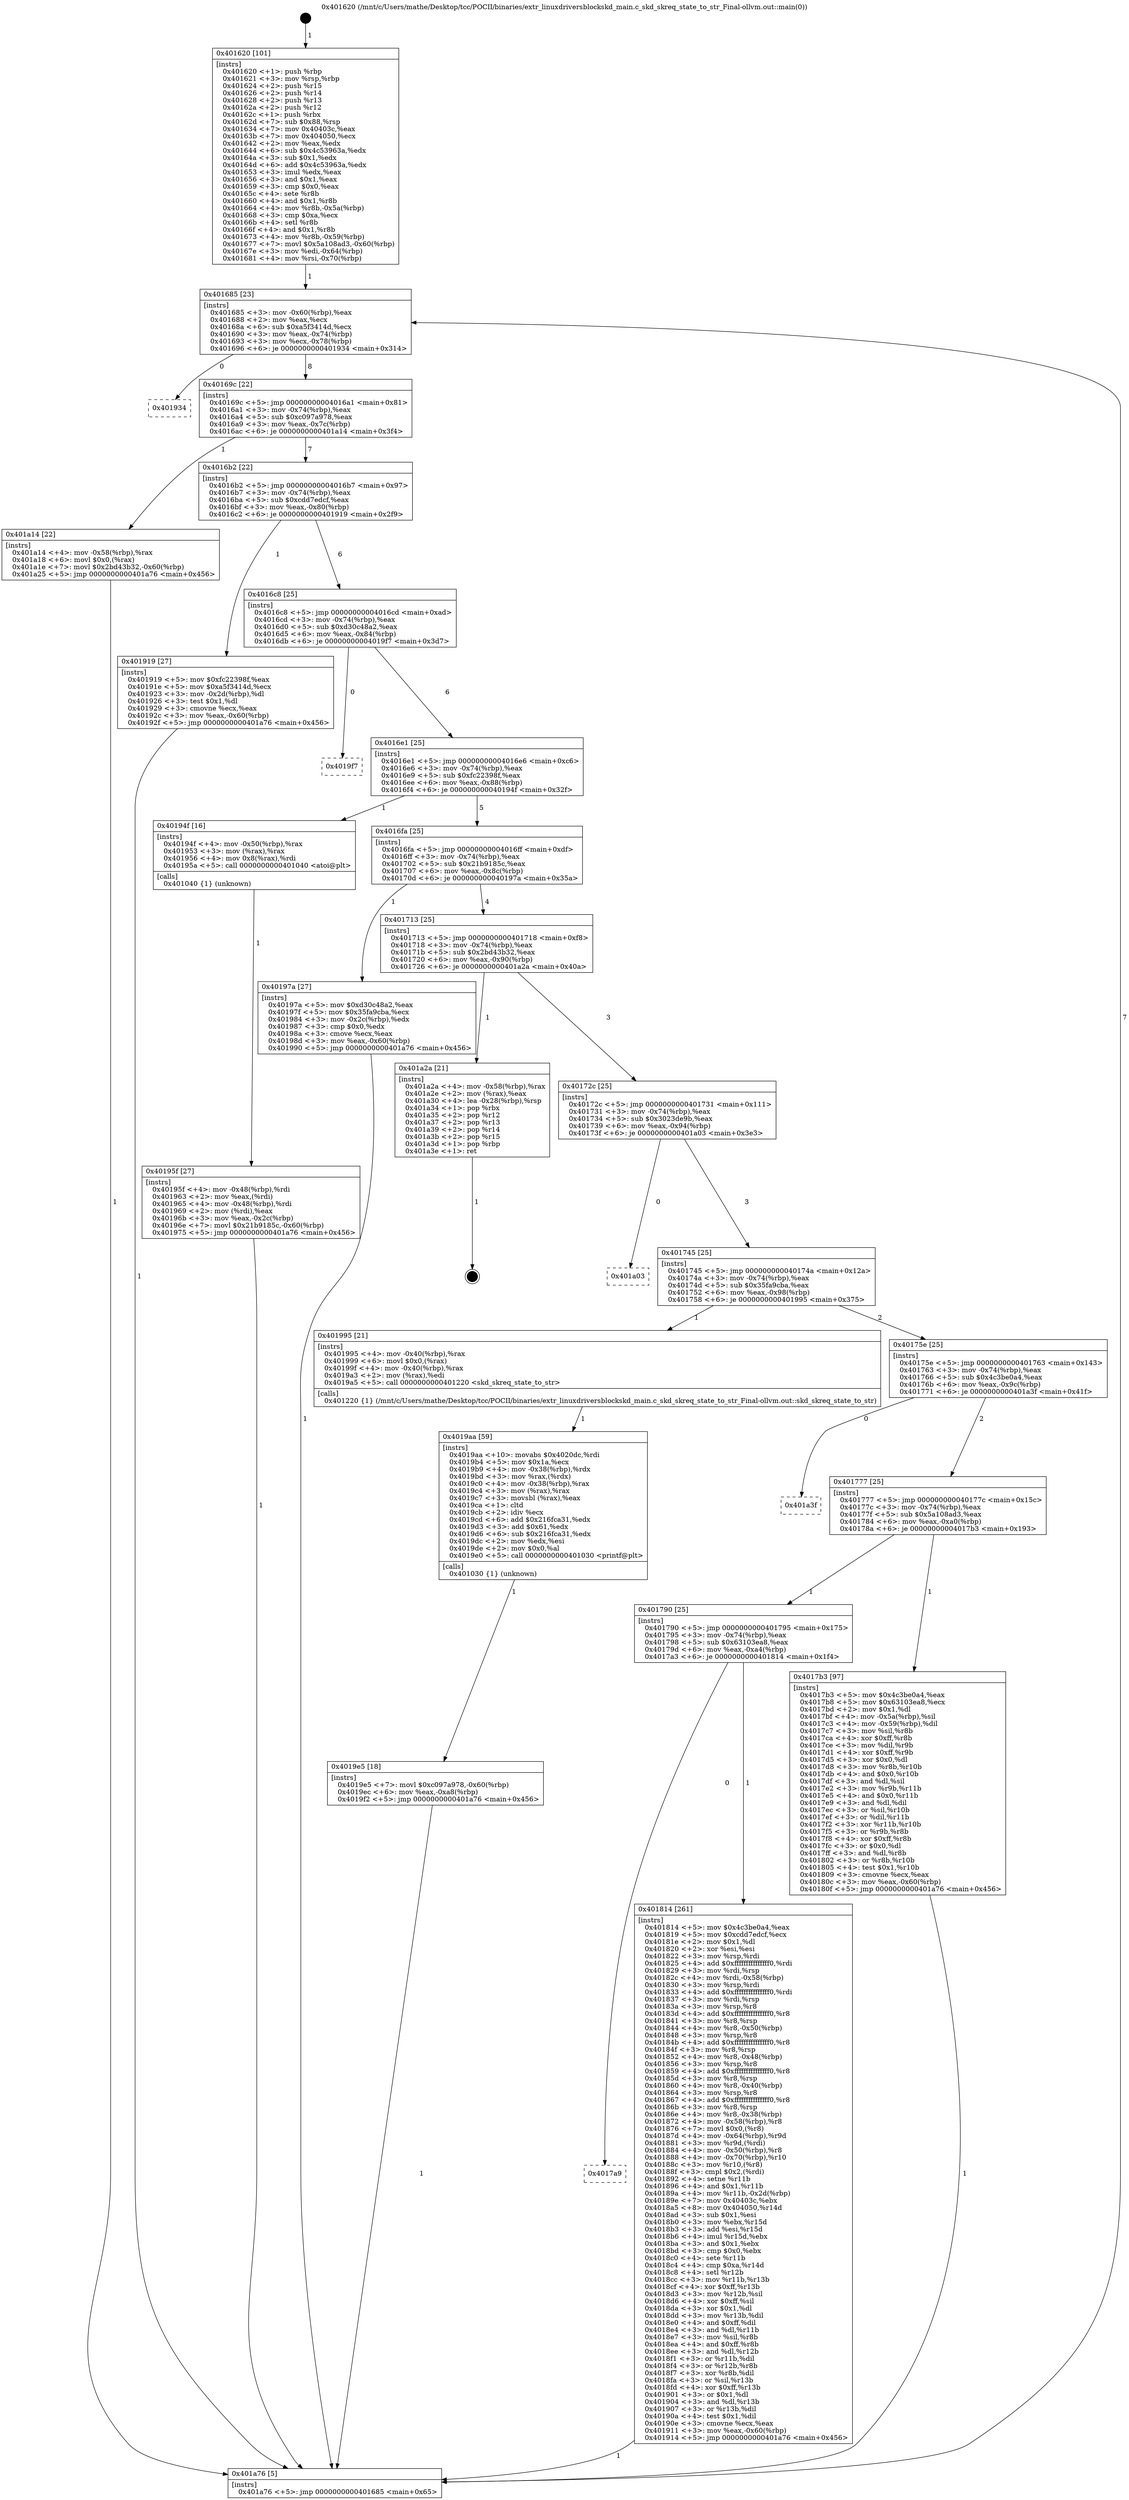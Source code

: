 digraph "0x401620" {
  label = "0x401620 (/mnt/c/Users/mathe/Desktop/tcc/POCII/binaries/extr_linuxdriversblockskd_main.c_skd_skreq_state_to_str_Final-ollvm.out::main(0))"
  labelloc = "t"
  node[shape=record]

  Entry [label="",width=0.3,height=0.3,shape=circle,fillcolor=black,style=filled]
  "0x401685" [label="{
     0x401685 [23]\l
     | [instrs]\l
     &nbsp;&nbsp;0x401685 \<+3\>: mov -0x60(%rbp),%eax\l
     &nbsp;&nbsp;0x401688 \<+2\>: mov %eax,%ecx\l
     &nbsp;&nbsp;0x40168a \<+6\>: sub $0xa5f3414d,%ecx\l
     &nbsp;&nbsp;0x401690 \<+3\>: mov %eax,-0x74(%rbp)\l
     &nbsp;&nbsp;0x401693 \<+3\>: mov %ecx,-0x78(%rbp)\l
     &nbsp;&nbsp;0x401696 \<+6\>: je 0000000000401934 \<main+0x314\>\l
  }"]
  "0x401934" [label="{
     0x401934\l
  }", style=dashed]
  "0x40169c" [label="{
     0x40169c [22]\l
     | [instrs]\l
     &nbsp;&nbsp;0x40169c \<+5\>: jmp 00000000004016a1 \<main+0x81\>\l
     &nbsp;&nbsp;0x4016a1 \<+3\>: mov -0x74(%rbp),%eax\l
     &nbsp;&nbsp;0x4016a4 \<+5\>: sub $0xc097a978,%eax\l
     &nbsp;&nbsp;0x4016a9 \<+3\>: mov %eax,-0x7c(%rbp)\l
     &nbsp;&nbsp;0x4016ac \<+6\>: je 0000000000401a14 \<main+0x3f4\>\l
  }"]
  Exit [label="",width=0.3,height=0.3,shape=circle,fillcolor=black,style=filled,peripheries=2]
  "0x401a14" [label="{
     0x401a14 [22]\l
     | [instrs]\l
     &nbsp;&nbsp;0x401a14 \<+4\>: mov -0x58(%rbp),%rax\l
     &nbsp;&nbsp;0x401a18 \<+6\>: movl $0x0,(%rax)\l
     &nbsp;&nbsp;0x401a1e \<+7\>: movl $0x2bd43b32,-0x60(%rbp)\l
     &nbsp;&nbsp;0x401a25 \<+5\>: jmp 0000000000401a76 \<main+0x456\>\l
  }"]
  "0x4016b2" [label="{
     0x4016b2 [22]\l
     | [instrs]\l
     &nbsp;&nbsp;0x4016b2 \<+5\>: jmp 00000000004016b7 \<main+0x97\>\l
     &nbsp;&nbsp;0x4016b7 \<+3\>: mov -0x74(%rbp),%eax\l
     &nbsp;&nbsp;0x4016ba \<+5\>: sub $0xcdd7edcf,%eax\l
     &nbsp;&nbsp;0x4016bf \<+3\>: mov %eax,-0x80(%rbp)\l
     &nbsp;&nbsp;0x4016c2 \<+6\>: je 0000000000401919 \<main+0x2f9\>\l
  }"]
  "0x4019e5" [label="{
     0x4019e5 [18]\l
     | [instrs]\l
     &nbsp;&nbsp;0x4019e5 \<+7\>: movl $0xc097a978,-0x60(%rbp)\l
     &nbsp;&nbsp;0x4019ec \<+6\>: mov %eax,-0xa8(%rbp)\l
     &nbsp;&nbsp;0x4019f2 \<+5\>: jmp 0000000000401a76 \<main+0x456\>\l
  }"]
  "0x401919" [label="{
     0x401919 [27]\l
     | [instrs]\l
     &nbsp;&nbsp;0x401919 \<+5\>: mov $0xfc22398f,%eax\l
     &nbsp;&nbsp;0x40191e \<+5\>: mov $0xa5f3414d,%ecx\l
     &nbsp;&nbsp;0x401923 \<+3\>: mov -0x2d(%rbp),%dl\l
     &nbsp;&nbsp;0x401926 \<+3\>: test $0x1,%dl\l
     &nbsp;&nbsp;0x401929 \<+3\>: cmovne %ecx,%eax\l
     &nbsp;&nbsp;0x40192c \<+3\>: mov %eax,-0x60(%rbp)\l
     &nbsp;&nbsp;0x40192f \<+5\>: jmp 0000000000401a76 \<main+0x456\>\l
  }"]
  "0x4016c8" [label="{
     0x4016c8 [25]\l
     | [instrs]\l
     &nbsp;&nbsp;0x4016c8 \<+5\>: jmp 00000000004016cd \<main+0xad\>\l
     &nbsp;&nbsp;0x4016cd \<+3\>: mov -0x74(%rbp),%eax\l
     &nbsp;&nbsp;0x4016d0 \<+5\>: sub $0xd30c48a2,%eax\l
     &nbsp;&nbsp;0x4016d5 \<+6\>: mov %eax,-0x84(%rbp)\l
     &nbsp;&nbsp;0x4016db \<+6\>: je 00000000004019f7 \<main+0x3d7\>\l
  }"]
  "0x4019aa" [label="{
     0x4019aa [59]\l
     | [instrs]\l
     &nbsp;&nbsp;0x4019aa \<+10\>: movabs $0x4020dc,%rdi\l
     &nbsp;&nbsp;0x4019b4 \<+5\>: mov $0x1a,%ecx\l
     &nbsp;&nbsp;0x4019b9 \<+4\>: mov -0x38(%rbp),%rdx\l
     &nbsp;&nbsp;0x4019bd \<+3\>: mov %rax,(%rdx)\l
     &nbsp;&nbsp;0x4019c0 \<+4\>: mov -0x38(%rbp),%rax\l
     &nbsp;&nbsp;0x4019c4 \<+3\>: mov (%rax),%rax\l
     &nbsp;&nbsp;0x4019c7 \<+3\>: movsbl (%rax),%eax\l
     &nbsp;&nbsp;0x4019ca \<+1\>: cltd\l
     &nbsp;&nbsp;0x4019cb \<+2\>: idiv %ecx\l
     &nbsp;&nbsp;0x4019cd \<+6\>: add $0x216fca31,%edx\l
     &nbsp;&nbsp;0x4019d3 \<+3\>: add $0x61,%edx\l
     &nbsp;&nbsp;0x4019d6 \<+6\>: sub $0x216fca31,%edx\l
     &nbsp;&nbsp;0x4019dc \<+2\>: mov %edx,%esi\l
     &nbsp;&nbsp;0x4019de \<+2\>: mov $0x0,%al\l
     &nbsp;&nbsp;0x4019e0 \<+5\>: call 0000000000401030 \<printf@plt\>\l
     | [calls]\l
     &nbsp;&nbsp;0x401030 \{1\} (unknown)\l
  }"]
  "0x4019f7" [label="{
     0x4019f7\l
  }", style=dashed]
  "0x4016e1" [label="{
     0x4016e1 [25]\l
     | [instrs]\l
     &nbsp;&nbsp;0x4016e1 \<+5\>: jmp 00000000004016e6 \<main+0xc6\>\l
     &nbsp;&nbsp;0x4016e6 \<+3\>: mov -0x74(%rbp),%eax\l
     &nbsp;&nbsp;0x4016e9 \<+5\>: sub $0xfc22398f,%eax\l
     &nbsp;&nbsp;0x4016ee \<+6\>: mov %eax,-0x88(%rbp)\l
     &nbsp;&nbsp;0x4016f4 \<+6\>: je 000000000040194f \<main+0x32f\>\l
  }"]
  "0x40195f" [label="{
     0x40195f [27]\l
     | [instrs]\l
     &nbsp;&nbsp;0x40195f \<+4\>: mov -0x48(%rbp),%rdi\l
     &nbsp;&nbsp;0x401963 \<+2\>: mov %eax,(%rdi)\l
     &nbsp;&nbsp;0x401965 \<+4\>: mov -0x48(%rbp),%rdi\l
     &nbsp;&nbsp;0x401969 \<+2\>: mov (%rdi),%eax\l
     &nbsp;&nbsp;0x40196b \<+3\>: mov %eax,-0x2c(%rbp)\l
     &nbsp;&nbsp;0x40196e \<+7\>: movl $0x21b9185c,-0x60(%rbp)\l
     &nbsp;&nbsp;0x401975 \<+5\>: jmp 0000000000401a76 \<main+0x456\>\l
  }"]
  "0x40194f" [label="{
     0x40194f [16]\l
     | [instrs]\l
     &nbsp;&nbsp;0x40194f \<+4\>: mov -0x50(%rbp),%rax\l
     &nbsp;&nbsp;0x401953 \<+3\>: mov (%rax),%rax\l
     &nbsp;&nbsp;0x401956 \<+4\>: mov 0x8(%rax),%rdi\l
     &nbsp;&nbsp;0x40195a \<+5\>: call 0000000000401040 \<atoi@plt\>\l
     | [calls]\l
     &nbsp;&nbsp;0x401040 \{1\} (unknown)\l
  }"]
  "0x4016fa" [label="{
     0x4016fa [25]\l
     | [instrs]\l
     &nbsp;&nbsp;0x4016fa \<+5\>: jmp 00000000004016ff \<main+0xdf\>\l
     &nbsp;&nbsp;0x4016ff \<+3\>: mov -0x74(%rbp),%eax\l
     &nbsp;&nbsp;0x401702 \<+5\>: sub $0x21b9185c,%eax\l
     &nbsp;&nbsp;0x401707 \<+6\>: mov %eax,-0x8c(%rbp)\l
     &nbsp;&nbsp;0x40170d \<+6\>: je 000000000040197a \<main+0x35a\>\l
  }"]
  "0x4017a9" [label="{
     0x4017a9\l
  }", style=dashed]
  "0x40197a" [label="{
     0x40197a [27]\l
     | [instrs]\l
     &nbsp;&nbsp;0x40197a \<+5\>: mov $0xd30c48a2,%eax\l
     &nbsp;&nbsp;0x40197f \<+5\>: mov $0x35fa9cba,%ecx\l
     &nbsp;&nbsp;0x401984 \<+3\>: mov -0x2c(%rbp),%edx\l
     &nbsp;&nbsp;0x401987 \<+3\>: cmp $0x0,%edx\l
     &nbsp;&nbsp;0x40198a \<+3\>: cmove %ecx,%eax\l
     &nbsp;&nbsp;0x40198d \<+3\>: mov %eax,-0x60(%rbp)\l
     &nbsp;&nbsp;0x401990 \<+5\>: jmp 0000000000401a76 \<main+0x456\>\l
  }"]
  "0x401713" [label="{
     0x401713 [25]\l
     | [instrs]\l
     &nbsp;&nbsp;0x401713 \<+5\>: jmp 0000000000401718 \<main+0xf8\>\l
     &nbsp;&nbsp;0x401718 \<+3\>: mov -0x74(%rbp),%eax\l
     &nbsp;&nbsp;0x40171b \<+5\>: sub $0x2bd43b32,%eax\l
     &nbsp;&nbsp;0x401720 \<+6\>: mov %eax,-0x90(%rbp)\l
     &nbsp;&nbsp;0x401726 \<+6\>: je 0000000000401a2a \<main+0x40a\>\l
  }"]
  "0x401814" [label="{
     0x401814 [261]\l
     | [instrs]\l
     &nbsp;&nbsp;0x401814 \<+5\>: mov $0x4c3be0a4,%eax\l
     &nbsp;&nbsp;0x401819 \<+5\>: mov $0xcdd7edcf,%ecx\l
     &nbsp;&nbsp;0x40181e \<+2\>: mov $0x1,%dl\l
     &nbsp;&nbsp;0x401820 \<+2\>: xor %esi,%esi\l
     &nbsp;&nbsp;0x401822 \<+3\>: mov %rsp,%rdi\l
     &nbsp;&nbsp;0x401825 \<+4\>: add $0xfffffffffffffff0,%rdi\l
     &nbsp;&nbsp;0x401829 \<+3\>: mov %rdi,%rsp\l
     &nbsp;&nbsp;0x40182c \<+4\>: mov %rdi,-0x58(%rbp)\l
     &nbsp;&nbsp;0x401830 \<+3\>: mov %rsp,%rdi\l
     &nbsp;&nbsp;0x401833 \<+4\>: add $0xfffffffffffffff0,%rdi\l
     &nbsp;&nbsp;0x401837 \<+3\>: mov %rdi,%rsp\l
     &nbsp;&nbsp;0x40183a \<+3\>: mov %rsp,%r8\l
     &nbsp;&nbsp;0x40183d \<+4\>: add $0xfffffffffffffff0,%r8\l
     &nbsp;&nbsp;0x401841 \<+3\>: mov %r8,%rsp\l
     &nbsp;&nbsp;0x401844 \<+4\>: mov %r8,-0x50(%rbp)\l
     &nbsp;&nbsp;0x401848 \<+3\>: mov %rsp,%r8\l
     &nbsp;&nbsp;0x40184b \<+4\>: add $0xfffffffffffffff0,%r8\l
     &nbsp;&nbsp;0x40184f \<+3\>: mov %r8,%rsp\l
     &nbsp;&nbsp;0x401852 \<+4\>: mov %r8,-0x48(%rbp)\l
     &nbsp;&nbsp;0x401856 \<+3\>: mov %rsp,%r8\l
     &nbsp;&nbsp;0x401859 \<+4\>: add $0xfffffffffffffff0,%r8\l
     &nbsp;&nbsp;0x40185d \<+3\>: mov %r8,%rsp\l
     &nbsp;&nbsp;0x401860 \<+4\>: mov %r8,-0x40(%rbp)\l
     &nbsp;&nbsp;0x401864 \<+3\>: mov %rsp,%r8\l
     &nbsp;&nbsp;0x401867 \<+4\>: add $0xfffffffffffffff0,%r8\l
     &nbsp;&nbsp;0x40186b \<+3\>: mov %r8,%rsp\l
     &nbsp;&nbsp;0x40186e \<+4\>: mov %r8,-0x38(%rbp)\l
     &nbsp;&nbsp;0x401872 \<+4\>: mov -0x58(%rbp),%r8\l
     &nbsp;&nbsp;0x401876 \<+7\>: movl $0x0,(%r8)\l
     &nbsp;&nbsp;0x40187d \<+4\>: mov -0x64(%rbp),%r9d\l
     &nbsp;&nbsp;0x401881 \<+3\>: mov %r9d,(%rdi)\l
     &nbsp;&nbsp;0x401884 \<+4\>: mov -0x50(%rbp),%r8\l
     &nbsp;&nbsp;0x401888 \<+4\>: mov -0x70(%rbp),%r10\l
     &nbsp;&nbsp;0x40188c \<+3\>: mov %r10,(%r8)\l
     &nbsp;&nbsp;0x40188f \<+3\>: cmpl $0x2,(%rdi)\l
     &nbsp;&nbsp;0x401892 \<+4\>: setne %r11b\l
     &nbsp;&nbsp;0x401896 \<+4\>: and $0x1,%r11b\l
     &nbsp;&nbsp;0x40189a \<+4\>: mov %r11b,-0x2d(%rbp)\l
     &nbsp;&nbsp;0x40189e \<+7\>: mov 0x40403c,%ebx\l
     &nbsp;&nbsp;0x4018a5 \<+8\>: mov 0x404050,%r14d\l
     &nbsp;&nbsp;0x4018ad \<+3\>: sub $0x1,%esi\l
     &nbsp;&nbsp;0x4018b0 \<+3\>: mov %ebx,%r15d\l
     &nbsp;&nbsp;0x4018b3 \<+3\>: add %esi,%r15d\l
     &nbsp;&nbsp;0x4018b6 \<+4\>: imul %r15d,%ebx\l
     &nbsp;&nbsp;0x4018ba \<+3\>: and $0x1,%ebx\l
     &nbsp;&nbsp;0x4018bd \<+3\>: cmp $0x0,%ebx\l
     &nbsp;&nbsp;0x4018c0 \<+4\>: sete %r11b\l
     &nbsp;&nbsp;0x4018c4 \<+4\>: cmp $0xa,%r14d\l
     &nbsp;&nbsp;0x4018c8 \<+4\>: setl %r12b\l
     &nbsp;&nbsp;0x4018cc \<+3\>: mov %r11b,%r13b\l
     &nbsp;&nbsp;0x4018cf \<+4\>: xor $0xff,%r13b\l
     &nbsp;&nbsp;0x4018d3 \<+3\>: mov %r12b,%sil\l
     &nbsp;&nbsp;0x4018d6 \<+4\>: xor $0xff,%sil\l
     &nbsp;&nbsp;0x4018da \<+3\>: xor $0x1,%dl\l
     &nbsp;&nbsp;0x4018dd \<+3\>: mov %r13b,%dil\l
     &nbsp;&nbsp;0x4018e0 \<+4\>: and $0xff,%dil\l
     &nbsp;&nbsp;0x4018e4 \<+3\>: and %dl,%r11b\l
     &nbsp;&nbsp;0x4018e7 \<+3\>: mov %sil,%r8b\l
     &nbsp;&nbsp;0x4018ea \<+4\>: and $0xff,%r8b\l
     &nbsp;&nbsp;0x4018ee \<+3\>: and %dl,%r12b\l
     &nbsp;&nbsp;0x4018f1 \<+3\>: or %r11b,%dil\l
     &nbsp;&nbsp;0x4018f4 \<+3\>: or %r12b,%r8b\l
     &nbsp;&nbsp;0x4018f7 \<+3\>: xor %r8b,%dil\l
     &nbsp;&nbsp;0x4018fa \<+3\>: or %sil,%r13b\l
     &nbsp;&nbsp;0x4018fd \<+4\>: xor $0xff,%r13b\l
     &nbsp;&nbsp;0x401901 \<+3\>: or $0x1,%dl\l
     &nbsp;&nbsp;0x401904 \<+3\>: and %dl,%r13b\l
     &nbsp;&nbsp;0x401907 \<+3\>: or %r13b,%dil\l
     &nbsp;&nbsp;0x40190a \<+4\>: test $0x1,%dil\l
     &nbsp;&nbsp;0x40190e \<+3\>: cmovne %ecx,%eax\l
     &nbsp;&nbsp;0x401911 \<+3\>: mov %eax,-0x60(%rbp)\l
     &nbsp;&nbsp;0x401914 \<+5\>: jmp 0000000000401a76 \<main+0x456\>\l
  }"]
  "0x401a2a" [label="{
     0x401a2a [21]\l
     | [instrs]\l
     &nbsp;&nbsp;0x401a2a \<+4\>: mov -0x58(%rbp),%rax\l
     &nbsp;&nbsp;0x401a2e \<+2\>: mov (%rax),%eax\l
     &nbsp;&nbsp;0x401a30 \<+4\>: lea -0x28(%rbp),%rsp\l
     &nbsp;&nbsp;0x401a34 \<+1\>: pop %rbx\l
     &nbsp;&nbsp;0x401a35 \<+2\>: pop %r12\l
     &nbsp;&nbsp;0x401a37 \<+2\>: pop %r13\l
     &nbsp;&nbsp;0x401a39 \<+2\>: pop %r14\l
     &nbsp;&nbsp;0x401a3b \<+2\>: pop %r15\l
     &nbsp;&nbsp;0x401a3d \<+1\>: pop %rbp\l
     &nbsp;&nbsp;0x401a3e \<+1\>: ret\l
  }"]
  "0x40172c" [label="{
     0x40172c [25]\l
     | [instrs]\l
     &nbsp;&nbsp;0x40172c \<+5\>: jmp 0000000000401731 \<main+0x111\>\l
     &nbsp;&nbsp;0x401731 \<+3\>: mov -0x74(%rbp),%eax\l
     &nbsp;&nbsp;0x401734 \<+5\>: sub $0x3023de9b,%eax\l
     &nbsp;&nbsp;0x401739 \<+6\>: mov %eax,-0x94(%rbp)\l
     &nbsp;&nbsp;0x40173f \<+6\>: je 0000000000401a03 \<main+0x3e3\>\l
  }"]
  "0x401620" [label="{
     0x401620 [101]\l
     | [instrs]\l
     &nbsp;&nbsp;0x401620 \<+1\>: push %rbp\l
     &nbsp;&nbsp;0x401621 \<+3\>: mov %rsp,%rbp\l
     &nbsp;&nbsp;0x401624 \<+2\>: push %r15\l
     &nbsp;&nbsp;0x401626 \<+2\>: push %r14\l
     &nbsp;&nbsp;0x401628 \<+2\>: push %r13\l
     &nbsp;&nbsp;0x40162a \<+2\>: push %r12\l
     &nbsp;&nbsp;0x40162c \<+1\>: push %rbx\l
     &nbsp;&nbsp;0x40162d \<+7\>: sub $0x88,%rsp\l
     &nbsp;&nbsp;0x401634 \<+7\>: mov 0x40403c,%eax\l
     &nbsp;&nbsp;0x40163b \<+7\>: mov 0x404050,%ecx\l
     &nbsp;&nbsp;0x401642 \<+2\>: mov %eax,%edx\l
     &nbsp;&nbsp;0x401644 \<+6\>: sub $0x4c53963a,%edx\l
     &nbsp;&nbsp;0x40164a \<+3\>: sub $0x1,%edx\l
     &nbsp;&nbsp;0x40164d \<+6\>: add $0x4c53963a,%edx\l
     &nbsp;&nbsp;0x401653 \<+3\>: imul %edx,%eax\l
     &nbsp;&nbsp;0x401656 \<+3\>: and $0x1,%eax\l
     &nbsp;&nbsp;0x401659 \<+3\>: cmp $0x0,%eax\l
     &nbsp;&nbsp;0x40165c \<+4\>: sete %r8b\l
     &nbsp;&nbsp;0x401660 \<+4\>: and $0x1,%r8b\l
     &nbsp;&nbsp;0x401664 \<+4\>: mov %r8b,-0x5a(%rbp)\l
     &nbsp;&nbsp;0x401668 \<+3\>: cmp $0xa,%ecx\l
     &nbsp;&nbsp;0x40166b \<+4\>: setl %r8b\l
     &nbsp;&nbsp;0x40166f \<+4\>: and $0x1,%r8b\l
     &nbsp;&nbsp;0x401673 \<+4\>: mov %r8b,-0x59(%rbp)\l
     &nbsp;&nbsp;0x401677 \<+7\>: movl $0x5a108ad3,-0x60(%rbp)\l
     &nbsp;&nbsp;0x40167e \<+3\>: mov %edi,-0x64(%rbp)\l
     &nbsp;&nbsp;0x401681 \<+4\>: mov %rsi,-0x70(%rbp)\l
  }"]
  "0x401a03" [label="{
     0x401a03\l
  }", style=dashed]
  "0x401745" [label="{
     0x401745 [25]\l
     | [instrs]\l
     &nbsp;&nbsp;0x401745 \<+5\>: jmp 000000000040174a \<main+0x12a\>\l
     &nbsp;&nbsp;0x40174a \<+3\>: mov -0x74(%rbp),%eax\l
     &nbsp;&nbsp;0x40174d \<+5\>: sub $0x35fa9cba,%eax\l
     &nbsp;&nbsp;0x401752 \<+6\>: mov %eax,-0x98(%rbp)\l
     &nbsp;&nbsp;0x401758 \<+6\>: je 0000000000401995 \<main+0x375\>\l
  }"]
  "0x401a76" [label="{
     0x401a76 [5]\l
     | [instrs]\l
     &nbsp;&nbsp;0x401a76 \<+5\>: jmp 0000000000401685 \<main+0x65\>\l
  }"]
  "0x401995" [label="{
     0x401995 [21]\l
     | [instrs]\l
     &nbsp;&nbsp;0x401995 \<+4\>: mov -0x40(%rbp),%rax\l
     &nbsp;&nbsp;0x401999 \<+6\>: movl $0x0,(%rax)\l
     &nbsp;&nbsp;0x40199f \<+4\>: mov -0x40(%rbp),%rax\l
     &nbsp;&nbsp;0x4019a3 \<+2\>: mov (%rax),%edi\l
     &nbsp;&nbsp;0x4019a5 \<+5\>: call 0000000000401220 \<skd_skreq_state_to_str\>\l
     | [calls]\l
     &nbsp;&nbsp;0x401220 \{1\} (/mnt/c/Users/mathe/Desktop/tcc/POCII/binaries/extr_linuxdriversblockskd_main.c_skd_skreq_state_to_str_Final-ollvm.out::skd_skreq_state_to_str)\l
  }"]
  "0x40175e" [label="{
     0x40175e [25]\l
     | [instrs]\l
     &nbsp;&nbsp;0x40175e \<+5\>: jmp 0000000000401763 \<main+0x143\>\l
     &nbsp;&nbsp;0x401763 \<+3\>: mov -0x74(%rbp),%eax\l
     &nbsp;&nbsp;0x401766 \<+5\>: sub $0x4c3be0a4,%eax\l
     &nbsp;&nbsp;0x40176b \<+6\>: mov %eax,-0x9c(%rbp)\l
     &nbsp;&nbsp;0x401771 \<+6\>: je 0000000000401a3f \<main+0x41f\>\l
  }"]
  "0x401790" [label="{
     0x401790 [25]\l
     | [instrs]\l
     &nbsp;&nbsp;0x401790 \<+5\>: jmp 0000000000401795 \<main+0x175\>\l
     &nbsp;&nbsp;0x401795 \<+3\>: mov -0x74(%rbp),%eax\l
     &nbsp;&nbsp;0x401798 \<+5\>: sub $0x63103ea8,%eax\l
     &nbsp;&nbsp;0x40179d \<+6\>: mov %eax,-0xa4(%rbp)\l
     &nbsp;&nbsp;0x4017a3 \<+6\>: je 0000000000401814 \<main+0x1f4\>\l
  }"]
  "0x401a3f" [label="{
     0x401a3f\l
  }", style=dashed]
  "0x401777" [label="{
     0x401777 [25]\l
     | [instrs]\l
     &nbsp;&nbsp;0x401777 \<+5\>: jmp 000000000040177c \<main+0x15c\>\l
     &nbsp;&nbsp;0x40177c \<+3\>: mov -0x74(%rbp),%eax\l
     &nbsp;&nbsp;0x40177f \<+5\>: sub $0x5a108ad3,%eax\l
     &nbsp;&nbsp;0x401784 \<+6\>: mov %eax,-0xa0(%rbp)\l
     &nbsp;&nbsp;0x40178a \<+6\>: je 00000000004017b3 \<main+0x193\>\l
  }"]
  "0x4017b3" [label="{
     0x4017b3 [97]\l
     | [instrs]\l
     &nbsp;&nbsp;0x4017b3 \<+5\>: mov $0x4c3be0a4,%eax\l
     &nbsp;&nbsp;0x4017b8 \<+5\>: mov $0x63103ea8,%ecx\l
     &nbsp;&nbsp;0x4017bd \<+2\>: mov $0x1,%dl\l
     &nbsp;&nbsp;0x4017bf \<+4\>: mov -0x5a(%rbp),%sil\l
     &nbsp;&nbsp;0x4017c3 \<+4\>: mov -0x59(%rbp),%dil\l
     &nbsp;&nbsp;0x4017c7 \<+3\>: mov %sil,%r8b\l
     &nbsp;&nbsp;0x4017ca \<+4\>: xor $0xff,%r8b\l
     &nbsp;&nbsp;0x4017ce \<+3\>: mov %dil,%r9b\l
     &nbsp;&nbsp;0x4017d1 \<+4\>: xor $0xff,%r9b\l
     &nbsp;&nbsp;0x4017d5 \<+3\>: xor $0x0,%dl\l
     &nbsp;&nbsp;0x4017d8 \<+3\>: mov %r8b,%r10b\l
     &nbsp;&nbsp;0x4017db \<+4\>: and $0x0,%r10b\l
     &nbsp;&nbsp;0x4017df \<+3\>: and %dl,%sil\l
     &nbsp;&nbsp;0x4017e2 \<+3\>: mov %r9b,%r11b\l
     &nbsp;&nbsp;0x4017e5 \<+4\>: and $0x0,%r11b\l
     &nbsp;&nbsp;0x4017e9 \<+3\>: and %dl,%dil\l
     &nbsp;&nbsp;0x4017ec \<+3\>: or %sil,%r10b\l
     &nbsp;&nbsp;0x4017ef \<+3\>: or %dil,%r11b\l
     &nbsp;&nbsp;0x4017f2 \<+3\>: xor %r11b,%r10b\l
     &nbsp;&nbsp;0x4017f5 \<+3\>: or %r9b,%r8b\l
     &nbsp;&nbsp;0x4017f8 \<+4\>: xor $0xff,%r8b\l
     &nbsp;&nbsp;0x4017fc \<+3\>: or $0x0,%dl\l
     &nbsp;&nbsp;0x4017ff \<+3\>: and %dl,%r8b\l
     &nbsp;&nbsp;0x401802 \<+3\>: or %r8b,%r10b\l
     &nbsp;&nbsp;0x401805 \<+4\>: test $0x1,%r10b\l
     &nbsp;&nbsp;0x401809 \<+3\>: cmovne %ecx,%eax\l
     &nbsp;&nbsp;0x40180c \<+3\>: mov %eax,-0x60(%rbp)\l
     &nbsp;&nbsp;0x40180f \<+5\>: jmp 0000000000401a76 \<main+0x456\>\l
  }"]
  Entry -> "0x401620" [label=" 1"]
  "0x401685" -> "0x401934" [label=" 0"]
  "0x401685" -> "0x40169c" [label=" 8"]
  "0x401a2a" -> Exit [label=" 1"]
  "0x40169c" -> "0x401a14" [label=" 1"]
  "0x40169c" -> "0x4016b2" [label=" 7"]
  "0x401a14" -> "0x401a76" [label=" 1"]
  "0x4016b2" -> "0x401919" [label=" 1"]
  "0x4016b2" -> "0x4016c8" [label=" 6"]
  "0x4019e5" -> "0x401a76" [label=" 1"]
  "0x4016c8" -> "0x4019f7" [label=" 0"]
  "0x4016c8" -> "0x4016e1" [label=" 6"]
  "0x4019aa" -> "0x4019e5" [label=" 1"]
  "0x4016e1" -> "0x40194f" [label=" 1"]
  "0x4016e1" -> "0x4016fa" [label=" 5"]
  "0x401995" -> "0x4019aa" [label=" 1"]
  "0x4016fa" -> "0x40197a" [label=" 1"]
  "0x4016fa" -> "0x401713" [label=" 4"]
  "0x40195f" -> "0x401a76" [label=" 1"]
  "0x401713" -> "0x401a2a" [label=" 1"]
  "0x401713" -> "0x40172c" [label=" 3"]
  "0x40194f" -> "0x40195f" [label=" 1"]
  "0x40172c" -> "0x401a03" [label=" 0"]
  "0x40172c" -> "0x401745" [label=" 3"]
  "0x401814" -> "0x401a76" [label=" 1"]
  "0x401745" -> "0x401995" [label=" 1"]
  "0x401745" -> "0x40175e" [label=" 2"]
  "0x40197a" -> "0x401a76" [label=" 1"]
  "0x40175e" -> "0x401a3f" [label=" 0"]
  "0x40175e" -> "0x401777" [label=" 2"]
  "0x401790" -> "0x4017a9" [label=" 0"]
  "0x401777" -> "0x4017b3" [label=" 1"]
  "0x401777" -> "0x401790" [label=" 1"]
  "0x4017b3" -> "0x401a76" [label=" 1"]
  "0x401620" -> "0x401685" [label=" 1"]
  "0x401a76" -> "0x401685" [label=" 7"]
  "0x401919" -> "0x401a76" [label=" 1"]
  "0x401790" -> "0x401814" [label=" 1"]
}
